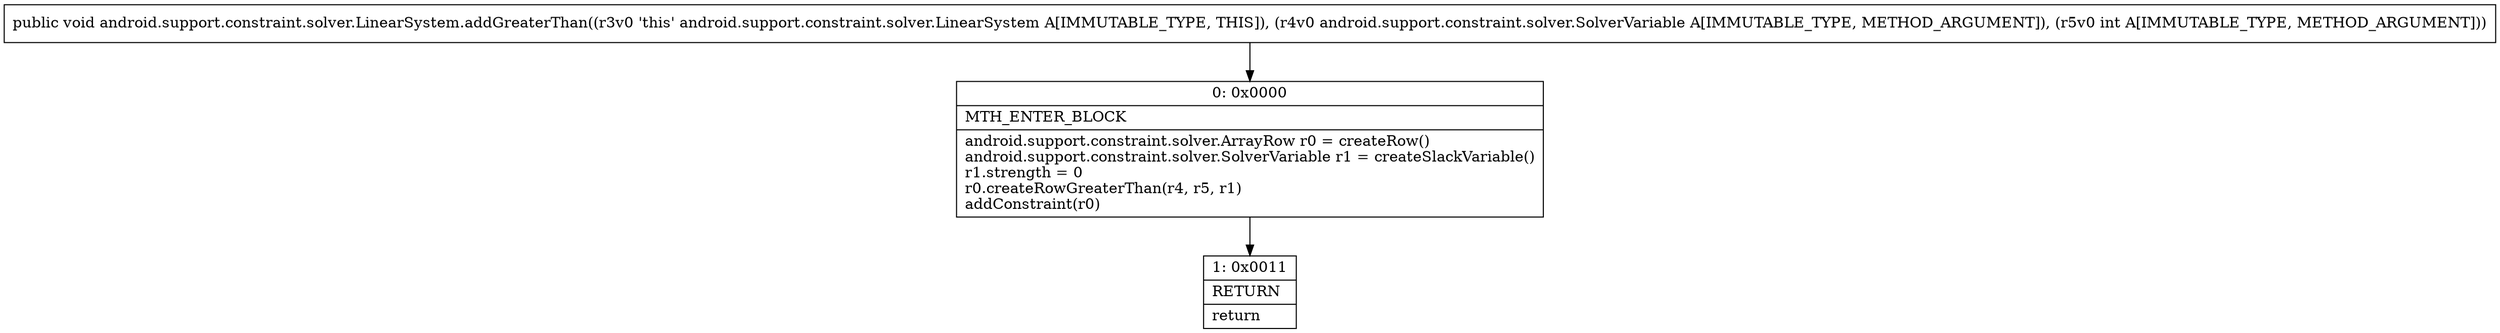 digraph "CFG forandroid.support.constraint.solver.LinearSystem.addGreaterThan(Landroid\/support\/constraint\/solver\/SolverVariable;I)V" {
Node_0 [shape=record,label="{0\:\ 0x0000|MTH_ENTER_BLOCK\l|android.support.constraint.solver.ArrayRow r0 = createRow()\landroid.support.constraint.solver.SolverVariable r1 = createSlackVariable()\lr1.strength = 0\lr0.createRowGreaterThan(r4, r5, r1)\laddConstraint(r0)\l}"];
Node_1 [shape=record,label="{1\:\ 0x0011|RETURN\l|return\l}"];
MethodNode[shape=record,label="{public void android.support.constraint.solver.LinearSystem.addGreaterThan((r3v0 'this' android.support.constraint.solver.LinearSystem A[IMMUTABLE_TYPE, THIS]), (r4v0 android.support.constraint.solver.SolverVariable A[IMMUTABLE_TYPE, METHOD_ARGUMENT]), (r5v0 int A[IMMUTABLE_TYPE, METHOD_ARGUMENT])) }"];
MethodNode -> Node_0;
Node_0 -> Node_1;
}

